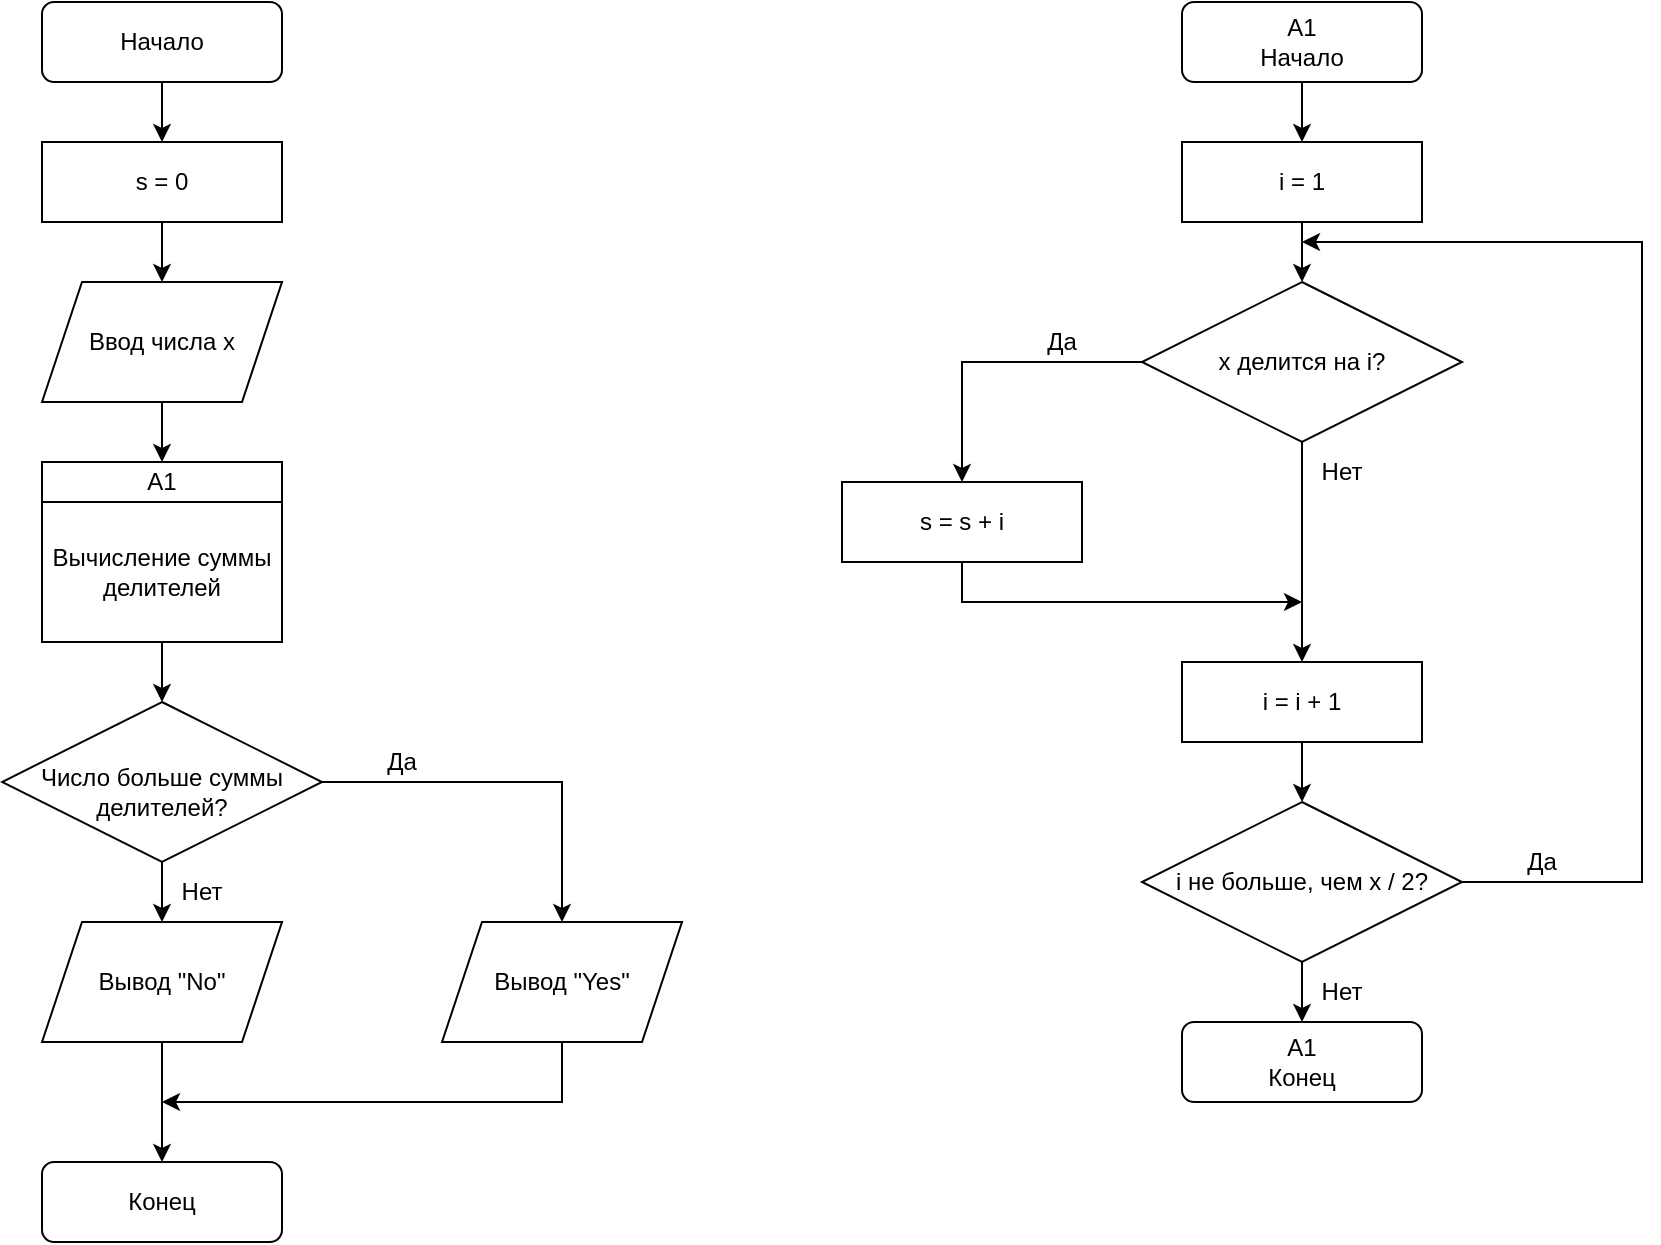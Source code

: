<mxfile version="21.1.8" type="github">
  <diagram id="C5RBs43oDa-KdzZeNtuy" name="Page-1">
    <mxGraphModel dx="954" dy="570" grid="1" gridSize="10" guides="1" tooltips="1" connect="1" arrows="1" fold="1" page="0" pageScale="1" pageWidth="827" pageHeight="1169" math="0" shadow="0">
      <root>
        <mxCell id="WIyWlLk6GJQsqaUBKTNV-0" />
        <mxCell id="WIyWlLk6GJQsqaUBKTNV-1" parent="WIyWlLk6GJQsqaUBKTNV-0" />
        <mxCell id="EomhwDmzgRAm-Eqv1Rle-4" value="" style="edgeStyle=orthogonalEdgeStyle;rounded=0;orthogonalLoop=1;jettySize=auto;html=1;" edge="1" parent="WIyWlLk6GJQsqaUBKTNV-1" source="WIyWlLk6GJQsqaUBKTNV-3" target="EomhwDmzgRAm-Eqv1Rle-3">
          <mxGeometry relative="1" as="geometry" />
        </mxCell>
        <mxCell id="WIyWlLk6GJQsqaUBKTNV-3" value="Начало" style="rounded=1;whiteSpace=wrap;html=1;fontSize=12;glass=0;strokeWidth=1;shadow=0;" parent="WIyWlLk6GJQsqaUBKTNV-1" vertex="1">
          <mxGeometry x="160" y="80" width="120" height="40" as="geometry" />
        </mxCell>
        <mxCell id="WIyWlLk6GJQsqaUBKTNV-11" value="Конец" style="rounded=1;whiteSpace=wrap;html=1;fontSize=12;glass=0;strokeWidth=1;shadow=0;" parent="WIyWlLk6GJQsqaUBKTNV-1" vertex="1">
          <mxGeometry x="160" y="660" width="120" height="40" as="geometry" />
        </mxCell>
        <mxCell id="EomhwDmzgRAm-Eqv1Rle-15" value="" style="edgeStyle=orthogonalEdgeStyle;rounded=0;orthogonalLoop=1;jettySize=auto;html=1;entryX=0.5;entryY=0;entryDx=0;entryDy=0;" edge="1" parent="WIyWlLk6GJQsqaUBKTNV-1" source="EomhwDmzgRAm-Eqv1Rle-0" target="EomhwDmzgRAm-Eqv1Rle-10">
          <mxGeometry relative="1" as="geometry" />
        </mxCell>
        <mxCell id="EomhwDmzgRAm-Eqv1Rle-0" value="Ввод числа x" style="shape=parallelogram;perimeter=parallelogramPerimeter;whiteSpace=wrap;html=1;fixedSize=1;" vertex="1" parent="WIyWlLk6GJQsqaUBKTNV-1">
          <mxGeometry x="160" y="220" width="120" height="60" as="geometry" />
        </mxCell>
        <mxCell id="EomhwDmzgRAm-Eqv1Rle-5" value="" style="edgeStyle=orthogonalEdgeStyle;rounded=0;orthogonalLoop=1;jettySize=auto;html=1;" edge="1" parent="WIyWlLk6GJQsqaUBKTNV-1" source="EomhwDmzgRAm-Eqv1Rle-3" target="EomhwDmzgRAm-Eqv1Rle-0">
          <mxGeometry relative="1" as="geometry" />
        </mxCell>
        <mxCell id="EomhwDmzgRAm-Eqv1Rle-3" value="s = 0" style="rounded=0;whiteSpace=wrap;html=1;" vertex="1" parent="WIyWlLk6GJQsqaUBKTNV-1">
          <mxGeometry x="160" y="150" width="120" height="40" as="geometry" />
        </mxCell>
        <mxCell id="EomhwDmzgRAm-Eqv1Rle-17" value="" style="edgeStyle=orthogonalEdgeStyle;rounded=0;orthogonalLoop=1;jettySize=auto;html=1;" edge="1" parent="WIyWlLk6GJQsqaUBKTNV-1" source="EomhwDmzgRAm-Eqv1Rle-10" target="EomhwDmzgRAm-Eqv1Rle-16">
          <mxGeometry relative="1" as="geometry" />
        </mxCell>
        <mxCell id="EomhwDmzgRAm-Eqv1Rle-10" value="A1" style="swimlane;fontStyle=0;childLayout=stackLayout;horizontal=1;startSize=20;horizontalStack=0;resizeParent=1;resizeParentMax=0;resizeLast=0;collapsible=1;marginBottom=0;whiteSpace=wrap;html=1;" vertex="1" parent="WIyWlLk6GJQsqaUBKTNV-1">
          <mxGeometry x="160" y="310" width="120" height="90" as="geometry" />
        </mxCell>
        <mxCell id="EomhwDmzgRAm-Eqv1Rle-11" value="Вычисление суммы делителей" style="text;strokeColor=none;fillColor=none;align=center;verticalAlign=middle;spacingLeft=4;spacingRight=4;overflow=hidden;points=[[0,0.5],[1,0.5]];portConstraint=eastwest;rotatable=0;whiteSpace=wrap;html=1;" vertex="1" parent="EomhwDmzgRAm-Eqv1Rle-10">
          <mxGeometry y="20" width="120" height="70" as="geometry" />
        </mxCell>
        <mxCell id="EomhwDmzgRAm-Eqv1Rle-20" value="" style="edgeStyle=orthogonalEdgeStyle;rounded=0;orthogonalLoop=1;jettySize=auto;html=1;" edge="1" parent="WIyWlLk6GJQsqaUBKTNV-1" source="EomhwDmzgRAm-Eqv1Rle-16" target="EomhwDmzgRAm-Eqv1Rle-19">
          <mxGeometry relative="1" as="geometry" />
        </mxCell>
        <mxCell id="EomhwDmzgRAm-Eqv1Rle-22" style="edgeStyle=orthogonalEdgeStyle;rounded=0;orthogonalLoop=1;jettySize=auto;html=1;exitX=1;exitY=0.5;exitDx=0;exitDy=0;entryX=0.5;entryY=0;entryDx=0;entryDy=0;" edge="1" parent="WIyWlLk6GJQsqaUBKTNV-1" source="EomhwDmzgRAm-Eqv1Rle-16" target="EomhwDmzgRAm-Eqv1Rle-18">
          <mxGeometry relative="1" as="geometry" />
        </mxCell>
        <mxCell id="EomhwDmzgRAm-Eqv1Rle-16" value="&lt;font style=&quot;font-size: 12px;&quot;&gt;Число больше суммы делителей?&lt;/font&gt;" style="rhombus;whiteSpace=wrap;html=1;spacingLeft=15;spacingBottom=0;spacingRight=15;spacingTop=9;" vertex="1" parent="WIyWlLk6GJQsqaUBKTNV-1">
          <mxGeometry x="140" y="430" width="160" height="80" as="geometry" />
        </mxCell>
        <mxCell id="EomhwDmzgRAm-Eqv1Rle-26" style="edgeStyle=orthogonalEdgeStyle;rounded=0;orthogonalLoop=1;jettySize=auto;html=1;exitX=0.5;exitY=1;exitDx=0;exitDy=0;" edge="1" parent="WIyWlLk6GJQsqaUBKTNV-1" source="EomhwDmzgRAm-Eqv1Rle-18">
          <mxGeometry relative="1" as="geometry">
            <mxPoint x="220" y="630" as="targetPoint" />
            <Array as="points">
              <mxPoint x="420" y="630" />
            </Array>
          </mxGeometry>
        </mxCell>
        <mxCell id="EomhwDmzgRAm-Eqv1Rle-18" value="Вывод &quot;Yes&quot;" style="shape=parallelogram;perimeter=parallelogramPerimeter;whiteSpace=wrap;html=1;fixedSize=1;" vertex="1" parent="WIyWlLk6GJQsqaUBKTNV-1">
          <mxGeometry x="360" y="540" width="120" height="60" as="geometry" />
        </mxCell>
        <mxCell id="EomhwDmzgRAm-Eqv1Rle-25" style="edgeStyle=orthogonalEdgeStyle;rounded=0;orthogonalLoop=1;jettySize=auto;html=1;exitX=0.5;exitY=1;exitDx=0;exitDy=0;entryX=0.5;entryY=0;entryDx=0;entryDy=0;" edge="1" parent="WIyWlLk6GJQsqaUBKTNV-1" source="EomhwDmzgRAm-Eqv1Rle-19" target="WIyWlLk6GJQsqaUBKTNV-11">
          <mxGeometry relative="1" as="geometry" />
        </mxCell>
        <mxCell id="EomhwDmzgRAm-Eqv1Rle-19" value="Вывод &quot;No&quot;" style="shape=parallelogram;perimeter=parallelogramPerimeter;whiteSpace=wrap;html=1;fixedSize=1;" vertex="1" parent="WIyWlLk6GJQsqaUBKTNV-1">
          <mxGeometry x="160" y="540" width="120" height="60" as="geometry" />
        </mxCell>
        <mxCell id="EomhwDmzgRAm-Eqv1Rle-24" value="Да" style="text;html=1;strokeColor=none;fillColor=none;align=center;verticalAlign=middle;whiteSpace=wrap;rounded=0;" vertex="1" parent="WIyWlLk6GJQsqaUBKTNV-1">
          <mxGeometry x="310" y="445" width="60" height="30" as="geometry" />
        </mxCell>
        <mxCell id="EomhwDmzgRAm-Eqv1Rle-31" style="edgeStyle=orthogonalEdgeStyle;rounded=0;orthogonalLoop=1;jettySize=auto;html=1;exitX=0.5;exitY=1;exitDx=0;exitDy=0;" edge="1" parent="WIyWlLk6GJQsqaUBKTNV-1" source="EomhwDmzgRAm-Eqv1Rle-27" target="EomhwDmzgRAm-Eqv1Rle-29">
          <mxGeometry relative="1" as="geometry" />
        </mxCell>
        <mxCell id="EomhwDmzgRAm-Eqv1Rle-27" value="A1&lt;br&gt;Начало" style="rounded=1;whiteSpace=wrap;html=1;" vertex="1" parent="WIyWlLk6GJQsqaUBKTNV-1">
          <mxGeometry x="730" y="80" width="120" height="40" as="geometry" />
        </mxCell>
        <mxCell id="EomhwDmzgRAm-Eqv1Rle-32" style="edgeStyle=orthogonalEdgeStyle;rounded=0;orthogonalLoop=1;jettySize=auto;html=1;exitX=0.5;exitY=1;exitDx=0;exitDy=0;entryX=0.5;entryY=0;entryDx=0;entryDy=0;" edge="1" parent="WIyWlLk6GJQsqaUBKTNV-1" source="EomhwDmzgRAm-Eqv1Rle-29" target="EomhwDmzgRAm-Eqv1Rle-30">
          <mxGeometry relative="1" as="geometry" />
        </mxCell>
        <mxCell id="EomhwDmzgRAm-Eqv1Rle-29" value="i = 1" style="rounded=0;whiteSpace=wrap;html=1;" vertex="1" parent="WIyWlLk6GJQsqaUBKTNV-1">
          <mxGeometry x="730" y="150" width="120" height="40" as="geometry" />
        </mxCell>
        <mxCell id="EomhwDmzgRAm-Eqv1Rle-36" style="edgeStyle=orthogonalEdgeStyle;rounded=0;orthogonalLoop=1;jettySize=auto;html=1;exitX=0;exitY=0.5;exitDx=0;exitDy=0;entryX=0.5;entryY=0;entryDx=0;entryDy=0;" edge="1" parent="WIyWlLk6GJQsqaUBKTNV-1" source="EomhwDmzgRAm-Eqv1Rle-30" target="EomhwDmzgRAm-Eqv1Rle-33">
          <mxGeometry relative="1" as="geometry" />
        </mxCell>
        <mxCell id="EomhwDmzgRAm-Eqv1Rle-44" style="edgeStyle=orthogonalEdgeStyle;rounded=0;orthogonalLoop=1;jettySize=auto;html=1;exitX=0.5;exitY=1;exitDx=0;exitDy=0;entryX=0.5;entryY=0;entryDx=0;entryDy=0;" edge="1" parent="WIyWlLk6GJQsqaUBKTNV-1" source="EomhwDmzgRAm-Eqv1Rle-30" target="EomhwDmzgRAm-Eqv1Rle-42">
          <mxGeometry relative="1" as="geometry" />
        </mxCell>
        <mxCell id="EomhwDmzgRAm-Eqv1Rle-30" value="x делится на i?" style="rhombus;whiteSpace=wrap;html=1;" vertex="1" parent="WIyWlLk6GJQsqaUBKTNV-1">
          <mxGeometry x="710" y="220" width="160" height="80" as="geometry" />
        </mxCell>
        <mxCell id="EomhwDmzgRAm-Eqv1Rle-37" style="edgeStyle=orthogonalEdgeStyle;rounded=0;orthogonalLoop=1;jettySize=auto;html=1;exitX=0.5;exitY=1;exitDx=0;exitDy=0;" edge="1" parent="WIyWlLk6GJQsqaUBKTNV-1" source="EomhwDmzgRAm-Eqv1Rle-33">
          <mxGeometry relative="1" as="geometry">
            <mxPoint x="790" y="380" as="targetPoint" />
            <Array as="points">
              <mxPoint x="620" y="380" />
              <mxPoint x="790" y="380" />
            </Array>
          </mxGeometry>
        </mxCell>
        <mxCell id="EomhwDmzgRAm-Eqv1Rle-33" value="s = s + i" style="rounded=0;whiteSpace=wrap;html=1;" vertex="1" parent="WIyWlLk6GJQsqaUBKTNV-1">
          <mxGeometry x="560" y="320" width="120" height="40" as="geometry" />
        </mxCell>
        <mxCell id="EomhwDmzgRAm-Eqv1Rle-38" style="edgeStyle=orthogonalEdgeStyle;rounded=0;orthogonalLoop=1;jettySize=auto;html=1;exitX=1;exitY=0.5;exitDx=0;exitDy=0;" edge="1" parent="WIyWlLk6GJQsqaUBKTNV-1" source="EomhwDmzgRAm-Eqv1Rle-34">
          <mxGeometry relative="1" as="geometry">
            <mxPoint x="790" y="200" as="targetPoint" />
            <Array as="points">
              <mxPoint x="960" y="520" />
              <mxPoint x="960" y="200" />
            </Array>
          </mxGeometry>
        </mxCell>
        <mxCell id="EomhwDmzgRAm-Eqv1Rle-40" style="edgeStyle=orthogonalEdgeStyle;rounded=0;orthogonalLoop=1;jettySize=auto;html=1;exitX=0.5;exitY=1;exitDx=0;exitDy=0;entryX=0.5;entryY=0;entryDx=0;entryDy=0;" edge="1" parent="WIyWlLk6GJQsqaUBKTNV-1" source="EomhwDmzgRAm-Eqv1Rle-34" target="EomhwDmzgRAm-Eqv1Rle-39">
          <mxGeometry relative="1" as="geometry" />
        </mxCell>
        <mxCell id="EomhwDmzgRAm-Eqv1Rle-34" value="i не больше, чем x / 2?" style="rhombus;whiteSpace=wrap;html=1;" vertex="1" parent="WIyWlLk6GJQsqaUBKTNV-1">
          <mxGeometry x="710" y="480" width="160" height="80" as="geometry" />
        </mxCell>
        <mxCell id="EomhwDmzgRAm-Eqv1Rle-39" value="A1&lt;br&gt;Конец" style="rounded=1;whiteSpace=wrap;html=1;" vertex="1" parent="WIyWlLk6GJQsqaUBKTNV-1">
          <mxGeometry x="730" y="590" width="120" height="40" as="geometry" />
        </mxCell>
        <mxCell id="EomhwDmzgRAm-Eqv1Rle-41" value="Нет" style="text;html=1;strokeColor=none;fillColor=none;align=center;verticalAlign=middle;whiteSpace=wrap;rounded=0;" vertex="1" parent="WIyWlLk6GJQsqaUBKTNV-1">
          <mxGeometry x="210" y="510" width="60" height="30" as="geometry" />
        </mxCell>
        <mxCell id="EomhwDmzgRAm-Eqv1Rle-43" value="" style="edgeStyle=orthogonalEdgeStyle;rounded=0;orthogonalLoop=1;jettySize=auto;html=1;" edge="1" parent="WIyWlLk6GJQsqaUBKTNV-1" source="EomhwDmzgRAm-Eqv1Rle-42" target="EomhwDmzgRAm-Eqv1Rle-34">
          <mxGeometry relative="1" as="geometry" />
        </mxCell>
        <mxCell id="EomhwDmzgRAm-Eqv1Rle-42" value="i = i + 1" style="rounded=0;whiteSpace=wrap;html=1;" vertex="1" parent="WIyWlLk6GJQsqaUBKTNV-1">
          <mxGeometry x="730" y="410" width="120" height="40" as="geometry" />
        </mxCell>
        <mxCell id="EomhwDmzgRAm-Eqv1Rle-45" style="edgeStyle=orthogonalEdgeStyle;rounded=0;orthogonalLoop=1;jettySize=auto;html=1;exitX=0.5;exitY=1;exitDx=0;exitDy=0;" edge="1" parent="WIyWlLk6GJQsqaUBKTNV-1" source="EomhwDmzgRAm-Eqv1Rle-33" target="EomhwDmzgRAm-Eqv1Rle-33">
          <mxGeometry relative="1" as="geometry" />
        </mxCell>
        <mxCell id="EomhwDmzgRAm-Eqv1Rle-46" value="Да" style="text;html=1;strokeColor=none;fillColor=none;align=center;verticalAlign=middle;whiteSpace=wrap;rounded=0;" vertex="1" parent="WIyWlLk6GJQsqaUBKTNV-1">
          <mxGeometry x="880" y="495" width="60" height="30" as="geometry" />
        </mxCell>
        <mxCell id="EomhwDmzgRAm-Eqv1Rle-47" value="Да" style="text;html=1;strokeColor=none;fillColor=none;align=center;verticalAlign=middle;whiteSpace=wrap;rounded=0;" vertex="1" parent="WIyWlLk6GJQsqaUBKTNV-1">
          <mxGeometry x="640" y="235" width="60" height="30" as="geometry" />
        </mxCell>
        <mxCell id="EomhwDmzgRAm-Eqv1Rle-48" value="Нет" style="text;html=1;strokeColor=none;fillColor=none;align=center;verticalAlign=middle;whiteSpace=wrap;rounded=0;" vertex="1" parent="WIyWlLk6GJQsqaUBKTNV-1">
          <mxGeometry x="780" y="300" width="60" height="30" as="geometry" />
        </mxCell>
        <mxCell id="EomhwDmzgRAm-Eqv1Rle-49" value="Нет" style="text;html=1;strokeColor=none;fillColor=none;align=center;verticalAlign=middle;whiteSpace=wrap;rounded=0;" vertex="1" parent="WIyWlLk6GJQsqaUBKTNV-1">
          <mxGeometry x="780" y="560" width="60" height="30" as="geometry" />
        </mxCell>
      </root>
    </mxGraphModel>
  </diagram>
</mxfile>
